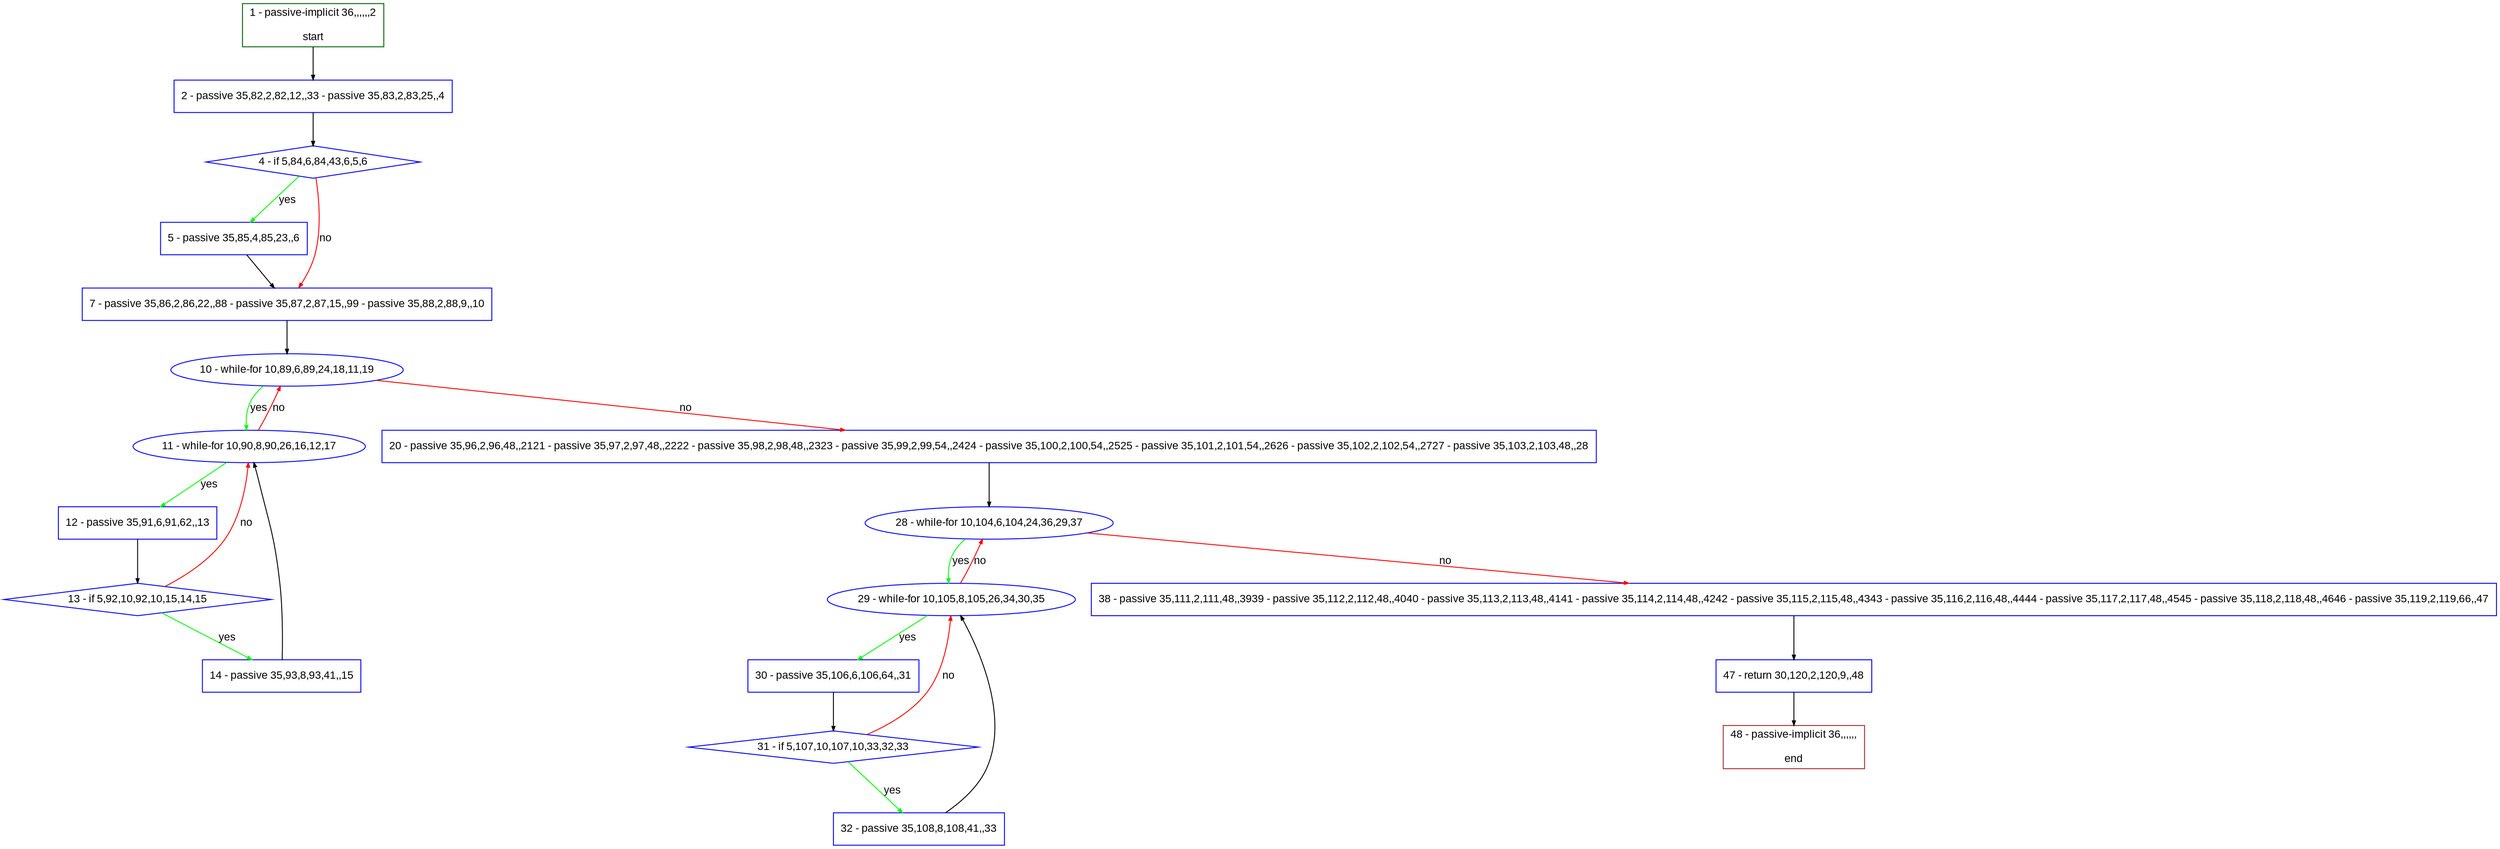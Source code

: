 digraph "" {
  graph [pack="true", label="", fontsize="12", packmode="clust", fontname="Arial", fillcolor="#FFFFCC", bgcolor="white", style="rounded,filled", compound="true"];
  node [node_initialized="no", label="", color="grey", fontsize="12", fillcolor="white", fontname="Arial", style="filled", shape="rectangle", compound="true", fixedsize="false"];
  edge [fontcolor="black", arrowhead="normal", arrowtail="none", arrowsize="0.5", ltail="", label="", color="black", fontsize="12", lhead="", fontname="Arial", dir="forward", compound="true"];
  __N1 [label="2 - passive 35,82,2,82,12,,33 - passive 35,83,2,83,25,,4", color="#0000ff", fillcolor="#ffffff", style="filled", shape="box"];
  __N2 [label="1 - passive-implicit 36,,,,,,2\n\nstart", color="#006400", fillcolor="#ffffff", style="filled", shape="box"];
  __N3 [label="4 - if 5,84,6,84,43,6,5,6", color="#0000ff", fillcolor="#ffffff", style="filled", shape="diamond"];
  __N4 [label="5 - passive 35,85,4,85,23,,6", color="#0000ff", fillcolor="#ffffff", style="filled", shape="box"];
  __N5 [label="7 - passive 35,86,2,86,22,,88 - passive 35,87,2,87,15,,99 - passive 35,88,2,88,9,,10", color="#0000ff", fillcolor="#ffffff", style="filled", shape="box"];
  __N6 [label="10 - while-for 10,89,6,89,24,18,11,19", color="#0000ff", fillcolor="#ffffff", style="filled", shape="oval"];
  __N7 [label="11 - while-for 10,90,8,90,26,16,12,17", color="#0000ff", fillcolor="#ffffff", style="filled", shape="oval"];
  __N8 [label="20 - passive 35,96,2,96,48,,2121 - passive 35,97,2,97,48,,2222 - passive 35,98,2,98,48,,2323 - passive 35,99,2,99,54,,2424 - passive 35,100,2,100,54,,2525 - passive 35,101,2,101,54,,2626 - passive 35,102,2,102,54,,2727 - passive 35,103,2,103,48,,28", color="#0000ff", fillcolor="#ffffff", style="filled", shape="box"];
  __N9 [label="12 - passive 35,91,6,91,62,,13", color="#0000ff", fillcolor="#ffffff", style="filled", shape="box"];
  __N10 [label="13 - if 5,92,10,92,10,15,14,15", color="#0000ff", fillcolor="#ffffff", style="filled", shape="diamond"];
  __N11 [label="14 - passive 35,93,8,93,41,,15", color="#0000ff", fillcolor="#ffffff", style="filled", shape="box"];
  __N12 [label="28 - while-for 10,104,6,104,24,36,29,37", color="#0000ff", fillcolor="#ffffff", style="filled", shape="oval"];
  __N13 [label="29 - while-for 10,105,8,105,26,34,30,35", color="#0000ff", fillcolor="#ffffff", style="filled", shape="oval"];
  __N14 [label="38 - passive 35,111,2,111,48,,3939 - passive 35,112,2,112,48,,4040 - passive 35,113,2,113,48,,4141 - passive 35,114,2,114,48,,4242 - passive 35,115,2,115,48,,4343 - passive 35,116,2,116,48,,4444 - passive 35,117,2,117,48,,4545 - passive 35,118,2,118,48,,4646 - passive 35,119,2,119,66,,47", color="#0000ff", fillcolor="#ffffff", style="filled", shape="box"];
  __N15 [label="30 - passive 35,106,6,106,64,,31", color="#0000ff", fillcolor="#ffffff", style="filled", shape="box"];
  __N16 [label="31 - if 5,107,10,107,10,33,32,33", color="#0000ff", fillcolor="#ffffff", style="filled", shape="diamond"];
  __N17 [label="32 - passive 35,108,8,108,41,,33", color="#0000ff", fillcolor="#ffffff", style="filled", shape="box"];
  __N18 [label="47 - return 30,120,2,120,9,,48", color="#0000ff", fillcolor="#ffffff", style="filled", shape="box"];
  __N19 [label="48 - passive-implicit 36,,,,,,\n\nend", color="#a52a2a", fillcolor="#ffffff", style="filled", shape="box"];
  __N2 -> __N1 [arrowhead="normal", arrowtail="none", color="#000000", label="", dir="forward"];
  __N1 -> __N3 [arrowhead="normal", arrowtail="none", color="#000000", label="", dir="forward"];
  __N3 -> __N4 [arrowhead="normal", arrowtail="none", color="#00ff00", label="yes", dir="forward"];
  __N3 -> __N5 [arrowhead="normal", arrowtail="none", color="#ff0000", label="no", dir="forward"];
  __N4 -> __N5 [arrowhead="normal", arrowtail="none", color="#000000", label="", dir="forward"];
  __N5 -> __N6 [arrowhead="normal", arrowtail="none", color="#000000", label="", dir="forward"];
  __N6 -> __N7 [arrowhead="normal", arrowtail="none", color="#00ff00", label="yes", dir="forward"];
  __N7 -> __N6 [arrowhead="normal", arrowtail="none", color="#ff0000", label="no", dir="forward"];
  __N6 -> __N8 [arrowhead="normal", arrowtail="none", color="#ff0000", label="no", dir="forward"];
  __N7 -> __N9 [arrowhead="normal", arrowtail="none", color="#00ff00", label="yes", dir="forward"];
  __N9 -> __N10 [arrowhead="normal", arrowtail="none", color="#000000", label="", dir="forward"];
  __N10 -> __N7 [arrowhead="normal", arrowtail="none", color="#ff0000", label="no", dir="forward"];
  __N10 -> __N11 [arrowhead="normal", arrowtail="none", color="#00ff00", label="yes", dir="forward"];
  __N11 -> __N7 [arrowhead="normal", arrowtail="none", color="#000000", label="", dir="forward"];
  __N8 -> __N12 [arrowhead="normal", arrowtail="none", color="#000000", label="", dir="forward"];
  __N12 -> __N13 [arrowhead="normal", arrowtail="none", color="#00ff00", label="yes", dir="forward"];
  __N13 -> __N12 [arrowhead="normal", arrowtail="none", color="#ff0000", label="no", dir="forward"];
  __N12 -> __N14 [arrowhead="normal", arrowtail="none", color="#ff0000", label="no", dir="forward"];
  __N13 -> __N15 [arrowhead="normal", arrowtail="none", color="#00ff00", label="yes", dir="forward"];
  __N15 -> __N16 [arrowhead="normal", arrowtail="none", color="#000000", label="", dir="forward"];
  __N16 -> __N13 [arrowhead="normal", arrowtail="none", color="#ff0000", label="no", dir="forward"];
  __N16 -> __N17 [arrowhead="normal", arrowtail="none", color="#00ff00", label="yes", dir="forward"];
  __N17 -> __N13 [arrowhead="normal", arrowtail="none", color="#000000", label="", dir="forward"];
  __N14 -> __N18 [arrowhead="normal", arrowtail="none", color="#000000", label="", dir="forward"];
  __N18 -> __N19 [arrowhead="normal", arrowtail="none", color="#000000", label="", dir="forward"];
}
